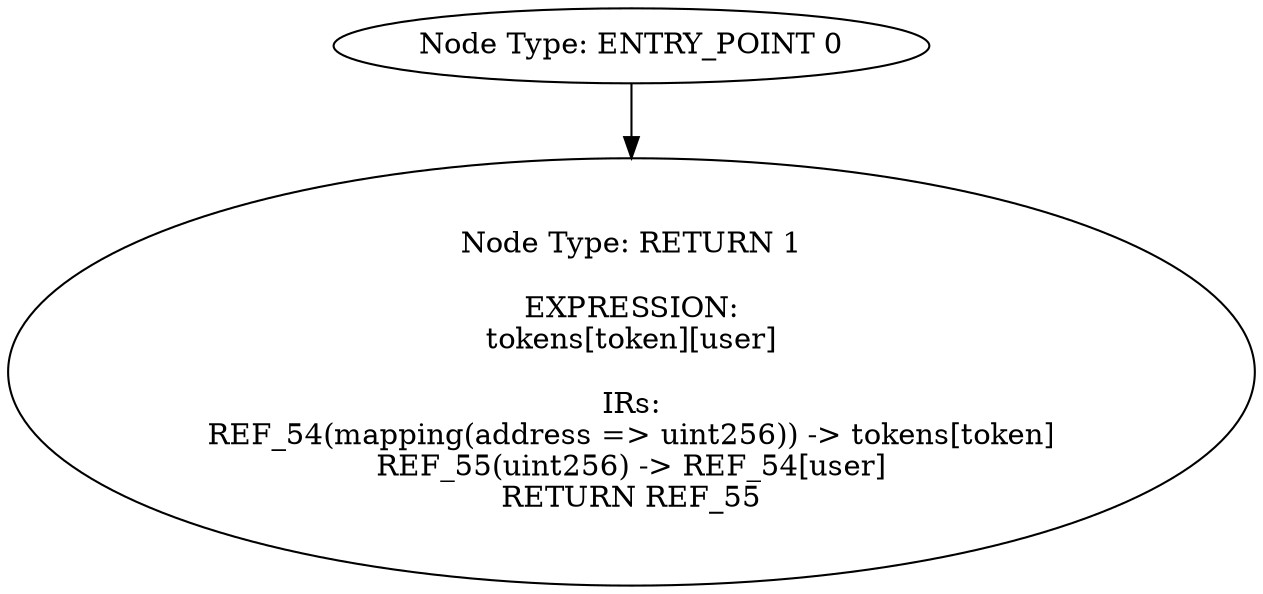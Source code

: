 digraph{
0[label="Node Type: ENTRY_POINT 0
"];
0->1;
1[label="Node Type: RETURN 1

EXPRESSION:
tokens[token][user]

IRs:
REF_54(mapping(address => uint256)) -> tokens[token]
REF_55(uint256) -> REF_54[user]
RETURN REF_55"];
}
